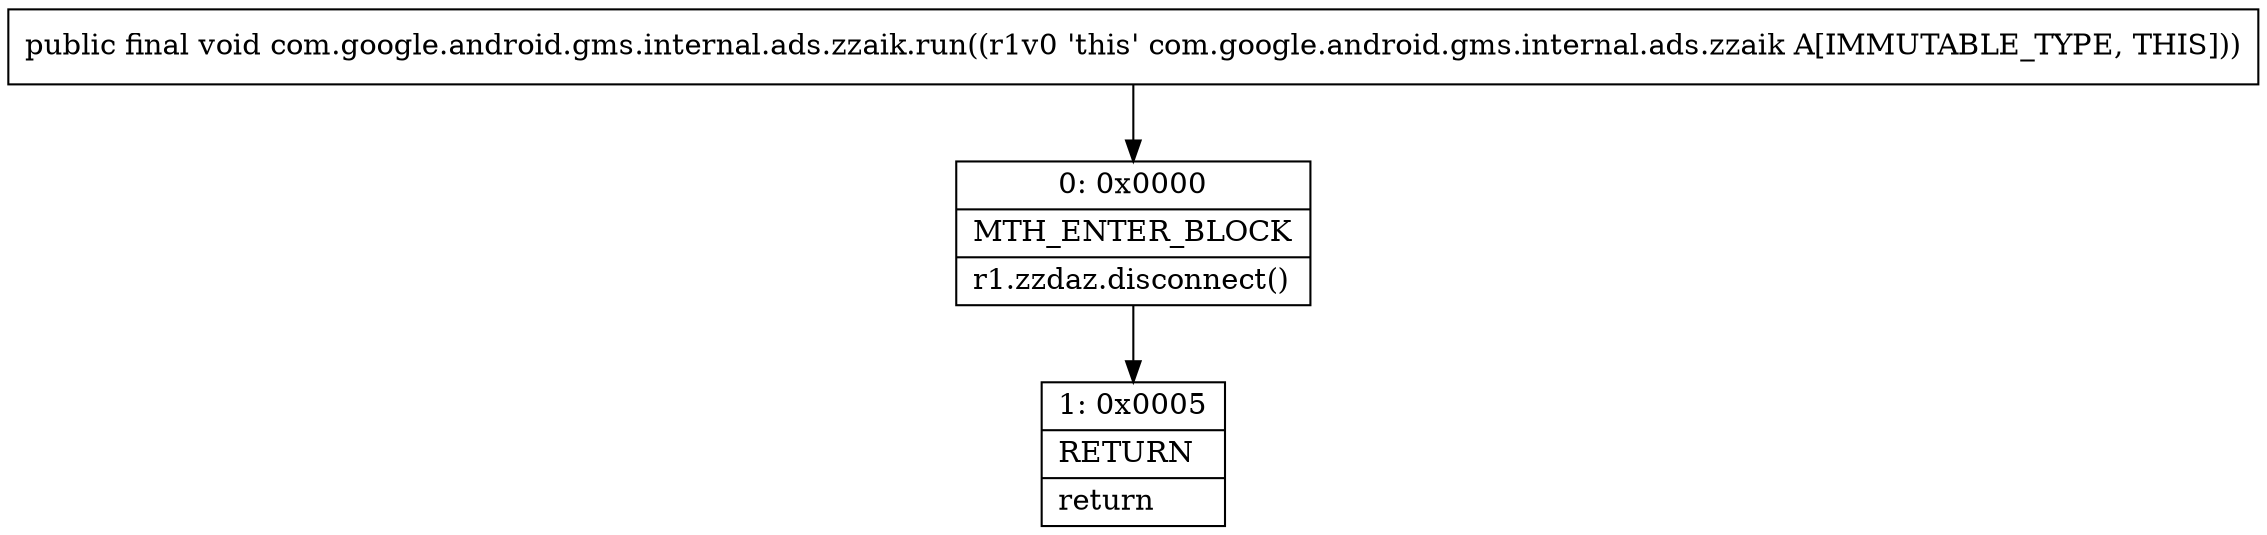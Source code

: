 digraph "CFG forcom.google.android.gms.internal.ads.zzaik.run()V" {
Node_0 [shape=record,label="{0\:\ 0x0000|MTH_ENTER_BLOCK\l|r1.zzdaz.disconnect()\l}"];
Node_1 [shape=record,label="{1\:\ 0x0005|RETURN\l|return\l}"];
MethodNode[shape=record,label="{public final void com.google.android.gms.internal.ads.zzaik.run((r1v0 'this' com.google.android.gms.internal.ads.zzaik A[IMMUTABLE_TYPE, THIS])) }"];
MethodNode -> Node_0;
Node_0 -> Node_1;
}

